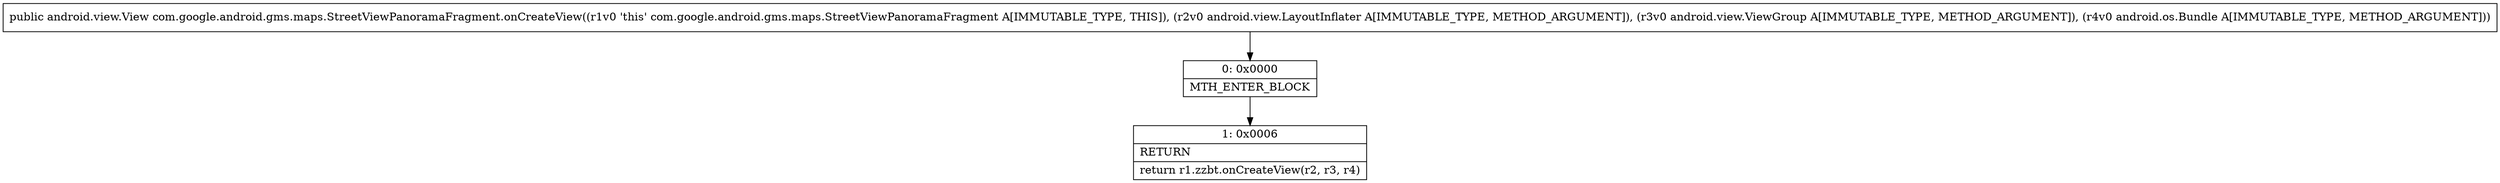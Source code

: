 digraph "CFG forcom.google.android.gms.maps.StreetViewPanoramaFragment.onCreateView(Landroid\/view\/LayoutInflater;Landroid\/view\/ViewGroup;Landroid\/os\/Bundle;)Landroid\/view\/View;" {
Node_0 [shape=record,label="{0\:\ 0x0000|MTH_ENTER_BLOCK\l}"];
Node_1 [shape=record,label="{1\:\ 0x0006|RETURN\l|return r1.zzbt.onCreateView(r2, r3, r4)\l}"];
MethodNode[shape=record,label="{public android.view.View com.google.android.gms.maps.StreetViewPanoramaFragment.onCreateView((r1v0 'this' com.google.android.gms.maps.StreetViewPanoramaFragment A[IMMUTABLE_TYPE, THIS]), (r2v0 android.view.LayoutInflater A[IMMUTABLE_TYPE, METHOD_ARGUMENT]), (r3v0 android.view.ViewGroup A[IMMUTABLE_TYPE, METHOD_ARGUMENT]), (r4v0 android.os.Bundle A[IMMUTABLE_TYPE, METHOD_ARGUMENT])) }"];
MethodNode -> Node_0;
Node_0 -> Node_1;
}

